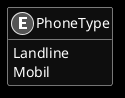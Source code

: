 ﻿@startuml
skinparam monochrome reverse
hide empty members

enum PhoneType {
    Landline
    Mobil
}

@enduml
